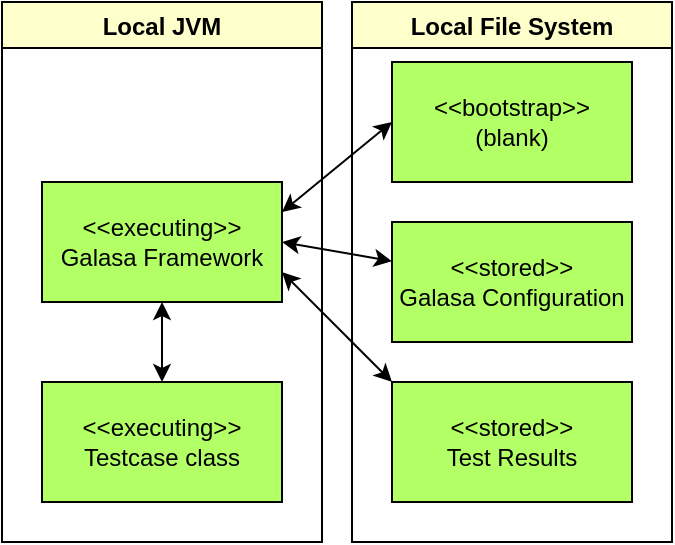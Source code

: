 <mxfile version="20.3.0" type="device"><diagram id="Y7bgHwH6xV8rYd8G1I8x" name="Page-1"><mxGraphModel dx="1474" dy="3214" grid="1" gridSize="10" guides="1" tooltips="1" connect="1" arrows="1" fold="1" page="1" pageScale="1" pageWidth="827" pageHeight="1169" math="0" shadow="0"><root><mxCell id="0"/><mxCell id="1" parent="0"/><mxCell id="ygHKrwdLj7o_6FtRX8Vx-116" value="Local File System" style="swimlane;fillColor=#FFFFCC;" parent="1" vertex="1"><mxGeometry x="195" y="-2310" width="160" height="270" as="geometry"/></mxCell><mxCell id="ygHKrwdLj7o_6FtRX8Vx-117" value="&amp;lt;&amp;lt;bootstrap&amp;gt;&amp;gt;&lt;br&gt;(blank)" style="rounded=0;whiteSpace=wrap;html=1;fillColor=#B3FF66;" parent="ygHKrwdLj7o_6FtRX8Vx-116" vertex="1"><mxGeometry x="20" y="30" width="120" height="60" as="geometry"/></mxCell><mxCell id="ygHKrwdLj7o_6FtRX8Vx-118" value="&amp;lt;&amp;lt;stored&amp;gt;&amp;gt;&lt;br&gt;Test Results" style="rounded=0;whiteSpace=wrap;html=1;fillColor=#B3FF66;" parent="ygHKrwdLj7o_6FtRX8Vx-116" vertex="1"><mxGeometry x="20" y="190" width="120" height="60" as="geometry"/></mxCell><mxCell id="ygHKrwdLj7o_6FtRX8Vx-126" value="&amp;lt;&amp;lt;stored&amp;gt;&amp;gt;&lt;br&gt;Galasa Configuration" style="rounded=0;whiteSpace=wrap;html=1;fillColor=#B3FF66;" parent="ygHKrwdLj7o_6FtRX8Vx-116" vertex="1"><mxGeometry x="20" y="110" width="120" height="60" as="geometry"/></mxCell><mxCell id="ygHKrwdLj7o_6FtRX8Vx-119" value="&amp;lt;&amp;lt;executing&amp;gt;&amp;gt;&lt;br&gt;Testcase class" style="rounded=0;whiteSpace=wrap;html=1;fillColor=#B3FF66;" parent="1" vertex="1"><mxGeometry x="40" y="-2120" width="120" height="60" as="geometry"/></mxCell><mxCell id="ygHKrwdLj7o_6FtRX8Vx-120" value="Local JVM" style="swimlane;fillColor=#FFFFCC;" parent="1" vertex="1"><mxGeometry x="20" y="-2310" width="160" height="270" as="geometry"/></mxCell><mxCell id="ygHKrwdLj7o_6FtRX8Vx-121" value="&amp;lt;&amp;lt;executing&amp;gt;&amp;gt;&lt;br&gt;Galasa Framework" style="rounded=0;whiteSpace=wrap;html=1;fillColor=#B3FF66;" parent="ygHKrwdLj7o_6FtRX8Vx-120" vertex="1"><mxGeometry x="20" y="90" width="120" height="60" as="geometry"/></mxCell><mxCell id="ygHKrwdLj7o_6FtRX8Vx-123" value="" style="endArrow=classic;startArrow=classic;html=1;rounded=0;entryX=0.5;entryY=1;entryDx=0;entryDy=0;" parent="1" target="ygHKrwdLj7o_6FtRX8Vx-121" edge="1"><mxGeometry width="50" height="50" relative="1" as="geometry"><mxPoint x="100" y="-2120" as="sourcePoint"/><mxPoint x="375" y="-2280" as="targetPoint"/></mxGeometry></mxCell><mxCell id="ygHKrwdLj7o_6FtRX8Vx-124" value="" style="endArrow=classic;startArrow=classic;html=1;rounded=0;exitX=0;exitY=0;exitDx=0;exitDy=0;entryX=1;entryY=0.75;entryDx=0;entryDy=0;" parent="1" source="ygHKrwdLj7o_6FtRX8Vx-118" target="ygHKrwdLj7o_6FtRX8Vx-121" edge="1"><mxGeometry width="50" height="50" relative="1" as="geometry"><mxPoint x="325" y="-2230" as="sourcePoint"/><mxPoint x="375" y="-2280" as="targetPoint"/></mxGeometry></mxCell><mxCell id="ygHKrwdLj7o_6FtRX8Vx-125" value="" style="endArrow=classic;startArrow=classic;html=1;rounded=0;exitX=0;exitY=0.5;exitDx=0;exitDy=0;entryX=1;entryY=0.25;entryDx=0;entryDy=0;" parent="1" source="ygHKrwdLj7o_6FtRX8Vx-117" target="ygHKrwdLj7o_6FtRX8Vx-121" edge="1"><mxGeometry width="50" height="50" relative="1" as="geometry"><mxPoint x="305" y="-2110" as="sourcePoint"/><mxPoint x="165" y="-2210" as="targetPoint"/></mxGeometry></mxCell><mxCell id="ygHKrwdLj7o_6FtRX8Vx-127" value="" style="endArrow=classic;startArrow=classic;html=1;rounded=0;entryX=1;entryY=0.5;entryDx=0;entryDy=0;" parent="1" source="ygHKrwdLj7o_6FtRX8Vx-126" target="ygHKrwdLj7o_6FtRX8Vx-121" edge="1"><mxGeometry width="50" height="50" relative="1" as="geometry"><mxPoint x="285.0" y="-2110" as="sourcePoint"/><mxPoint x="170.0" y="-2165" as="targetPoint"/></mxGeometry></mxCell></root></mxGraphModel></diagram></mxfile>